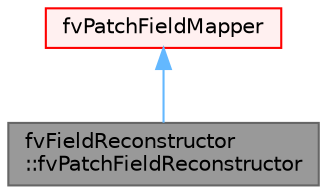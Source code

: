 digraph "fvFieldReconstructor::fvPatchFieldReconstructor"
{
 // LATEX_PDF_SIZE
  bgcolor="transparent";
  edge [fontname=Helvetica,fontsize=10,labelfontname=Helvetica,labelfontsize=10];
  node [fontname=Helvetica,fontsize=10,shape=box,height=0.2,width=0.4];
  Node1 [id="Node000001",label="fvFieldReconstructor\l::fvPatchFieldReconstructor",height=0.2,width=0.4,color="gray40", fillcolor="grey60", style="filled", fontcolor="black",tooltip=" "];
  Node2 -> Node1 [id="edge1_Node000001_Node000002",dir="back",color="steelblue1",style="solid",tooltip=" "];
  Node2 [id="Node000002",label="fvPatchFieldMapper",height=0.2,width=0.4,color="red", fillcolor="#FFF0F0", style="filled",URL="$classFoam_1_1fvPatchFieldMapper.html",tooltip="A FieldMapper for finite-volume patch fields."];
}
